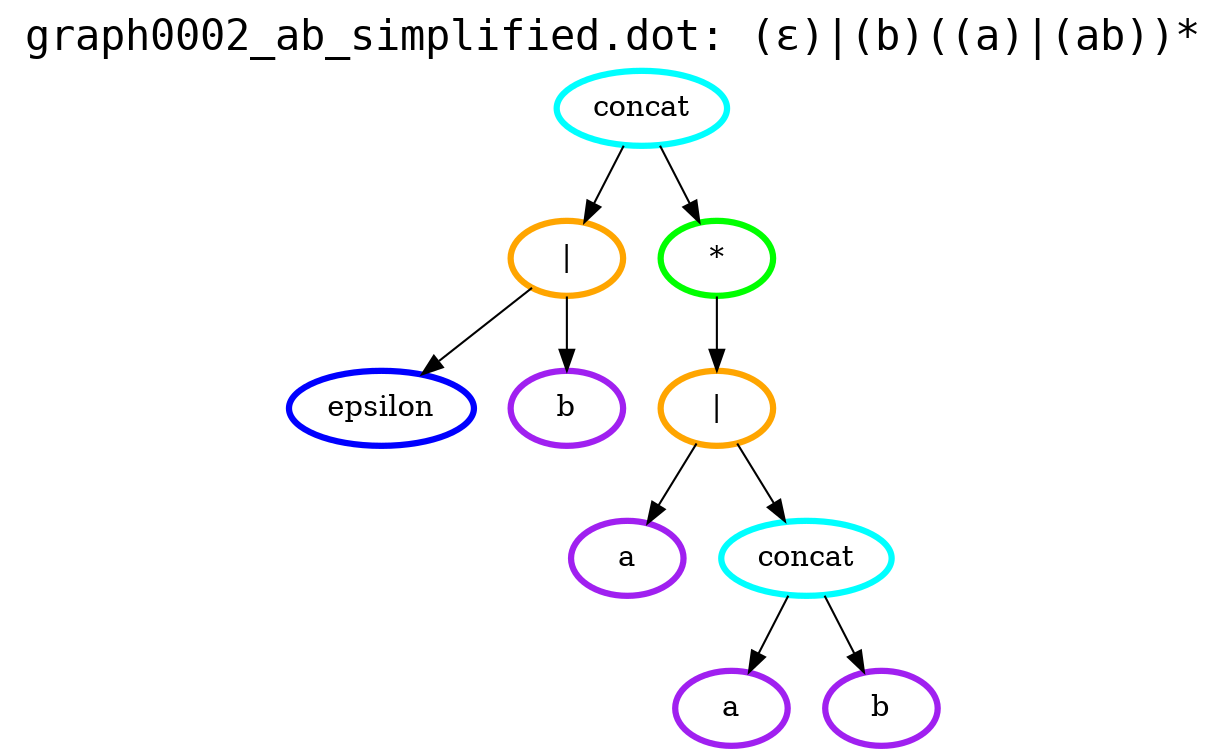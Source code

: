 digraph G {
  labelloc="t";
  label="graph0002_ab_simplified.dot: (ε)|(b)((a)|(ab))*";
  fontsize=20;
  fontname="Courier";
  fpekthvliypykzvqvfoxuqtkihvzre [label="concat", color="cyan", penwidth=3];
  fpekthvliypykzvqvfoxuqtkihvzre -> wlxhijeowscobvkqiuzhtnwlrmcynt;
  wlxhijeowscobvkqiuzhtnwlrmcynt [label="|", color="orange", penwidth=3];
  wlxhijeowscobvkqiuzhtnwlrmcynt -> jnpogyolybmelpzcippckkkwzqdlxs;
  jnpogyolybmelpzcippckkkwzqdlxs [label="epsilon", color="blue", penwidth=3];
  wlxhijeowscobvkqiuzhtnwlrmcynt -> thtavngbaqoqsfvosvqfmxevdmneik;
  thtavngbaqoqsfvosvqfmxevdmneik [label="b", color="purple", penwidth=3];
  fpekthvliypykzvqvfoxuqtkihvzre -> kapnfhbxujxcxtuovbpkeifanvhxya;
  kapnfhbxujxcxtuovbpkeifanvhxya [label="*", color="green", penwidth=3];
  kapnfhbxujxcxtuovbpkeifanvhxya -> hgtgfvtnzntpyeqizvfeflzkqhktyp;
  hgtgfvtnzntpyeqizvfeflzkqhktyp [label="|", color="orange", penwidth=3];
  hgtgfvtnzntpyeqizvfeflzkqhktyp -> ppttjaqlsqsngpirubfuwhcqnngjkf;
  ppttjaqlsqsngpirubfuwhcqnngjkf [label="a", color="purple", penwidth=3];
  hgtgfvtnzntpyeqizvfeflzkqhktyp -> xtllyzingnqqlqtppqpmzhymfnixmb;
  xtllyzingnqqlqtppqpmzhymfnixmb [label="concat", color="cyan", penwidth=3];
  xtllyzingnqqlqtppqpmzhymfnixmb -> ddxhtnunmzxiecdciussgtuzjllird;
  ddxhtnunmzxiecdciussgtuzjllird [label="a", color="purple", penwidth=3];
  xtllyzingnqqlqtppqpmzhymfnixmb -> orbyfhakttvmqgmnexwvopvljgixhd;
  orbyfhakttvmqgmnexwvopvljgixhd [label="b", color="purple", penwidth=3];
}
